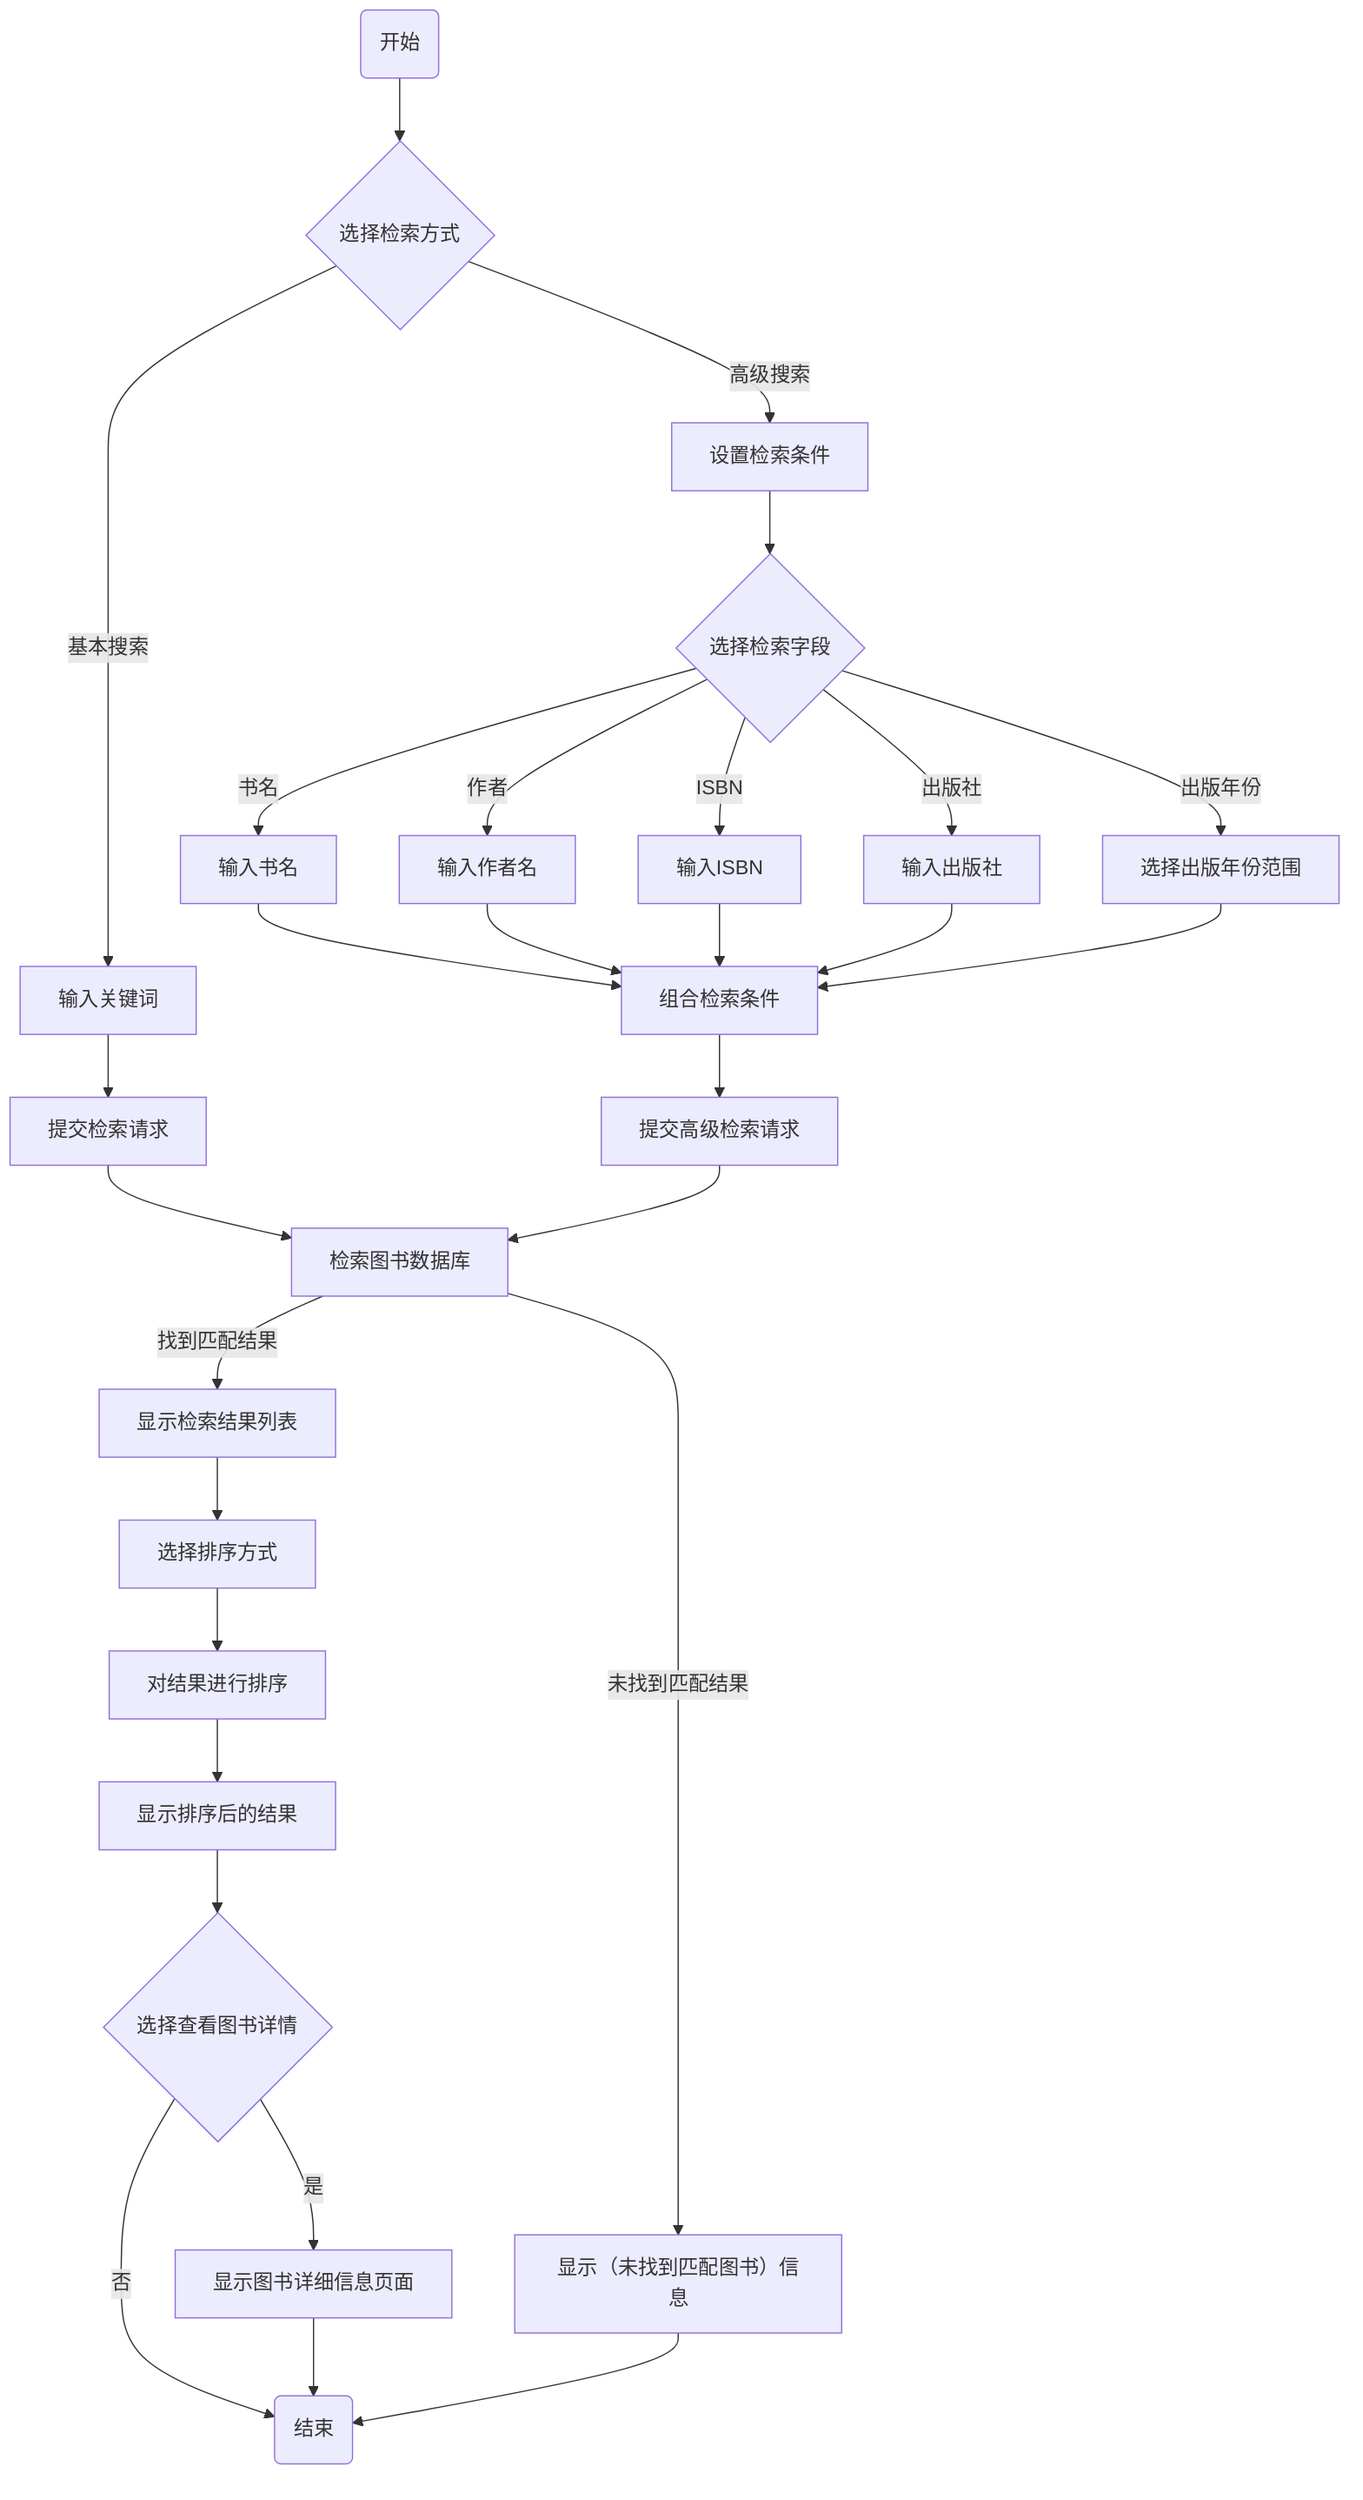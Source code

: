 graph TD
    Start(开始) --> SelectSearchType{选择检索方式}

    SelectSearchType --> |基本搜索| InputKeywords[输入关键词]
    InputKeywords --> SubmitSearch[提交检索请求]

    SelectSearchType --> |高级搜索| SetSearchCriteria[设置检索条件]
    SetSearchCriteria --> SelectField{选择检索字段}
    SelectField --> |书名| InputBookTitle[输入书名]
    SelectField --> |作者| InputAuthorName[输入作者名]
    SelectField --> |ISBN| InputISBN[输入ISBN]
    SelectField --> |出版社| InputPublisher[输入出版社]
    SelectField --> |出版年份| SelectPublicationYear[选择出版年份范围]
    InputBookTitle & InputAuthorName & InputISBN & InputPublisher & SelectPublicationYear --> CombineSearchCriteria[组合检索条件]
    CombineSearchCriteria --> SubmitAdvancedSearch[提交高级检索请求]

    SubmitSearch & SubmitAdvancedSearch --> SearchDatabase[检索图书数据库]
    SearchDatabase --> |未找到匹配结果| ShowNoResults["显示（未找到匹配图书）信息"]
    SearchDatabase --> |找到匹配结果| ShowSearchResults[显示检索结果列表]
    ShowSearchResults --> SelectSortCriteria[选择排序方式]
    SelectSortCriteria --> SortResults[对结果进行排序]
    SortResults --> ShowSortedResults[显示排序后的结果]
    ShowSortedResults --> SelectBookDetails{选择查看图书详情}
    SelectBookDetails --> |是| ShowBookDetails[显示图书详细信息页面]
    SelectBookDetails --> |否| End(结束)
    ShowBookDetails --> End
    ShowNoResults --> End